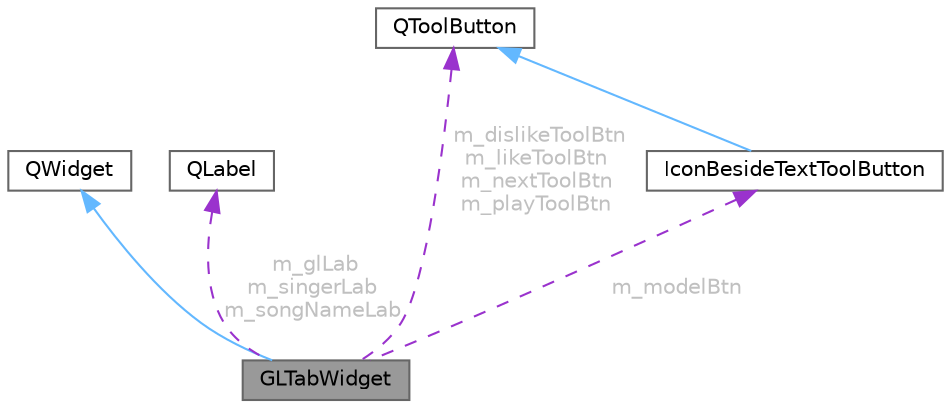 digraph "GLTabWidget"
{
 // LATEX_PDF_SIZE
  bgcolor="transparent";
  edge [fontname=Helvetica,fontsize=10,labelfontname=Helvetica,labelfontsize=10];
  node [fontname=Helvetica,fontsize=10,shape=box,height=0.2,width=0.4];
  Node1 [id="Node000001",label="GLTabWidget",height=0.2,width=0.4,color="gray40", fillcolor="grey60", style="filled", fontcolor="black",tooltip="“猜你喜欢”推荐界面类，管理模式选择、歌曲信息和交互按钮"];
  Node2 -> Node1 [id="edge1_Node000001_Node000002",dir="back",color="steelblue1",style="solid",tooltip=" "];
  Node2 [id="Node000002",label="QWidget",height=0.2,width=0.4,color="gray40", fillcolor="white", style="filled",tooltip=" "];
  Node3 -> Node1 [id="edge2_Node000001_Node000003",dir="back",color="darkorchid3",style="dashed",tooltip=" ",label=" m_glLab\nm_singerLab\nm_songNameLab",fontcolor="grey" ];
  Node3 [id="Node000003",label="QLabel",height=0.2,width=0.4,color="gray40", fillcolor="white", style="filled",URL="$class_q_label.html",tooltip="标签控件类"];
  Node4 -> Node1 [id="edge3_Node000001_Node000004",dir="back",color="darkorchid3",style="dashed",tooltip=" ",label=" m_modelBtn",fontcolor="grey" ];
  Node4 [id="Node000004",label="IconBesideTextToolButton",height=0.2,width=0.4,color="gray40", fillcolor="white", style="filled",URL="$class_icon_beside_text_tool_button.html",tooltip="自定义工具按钮类，图标与文本并排"];
  Node5 -> Node4 [id="edge4_Node000004_Node000005",dir="back",color="steelblue1",style="solid",tooltip=" "];
  Node5 [id="Node000005",label="QToolButton",height=0.2,width=0.4,color="gray40", fillcolor="white", style="filled",URL="$class_q_tool_button.html",tooltip="工具按钮类"];
  Node5 -> Node1 [id="edge5_Node000001_Node000005",dir="back",color="darkorchid3",style="dashed",tooltip=" ",label=" m_dislikeToolBtn\nm_likeToolBtn\nm_nextToolBtn\nm_playToolBtn",fontcolor="grey" ];
}
